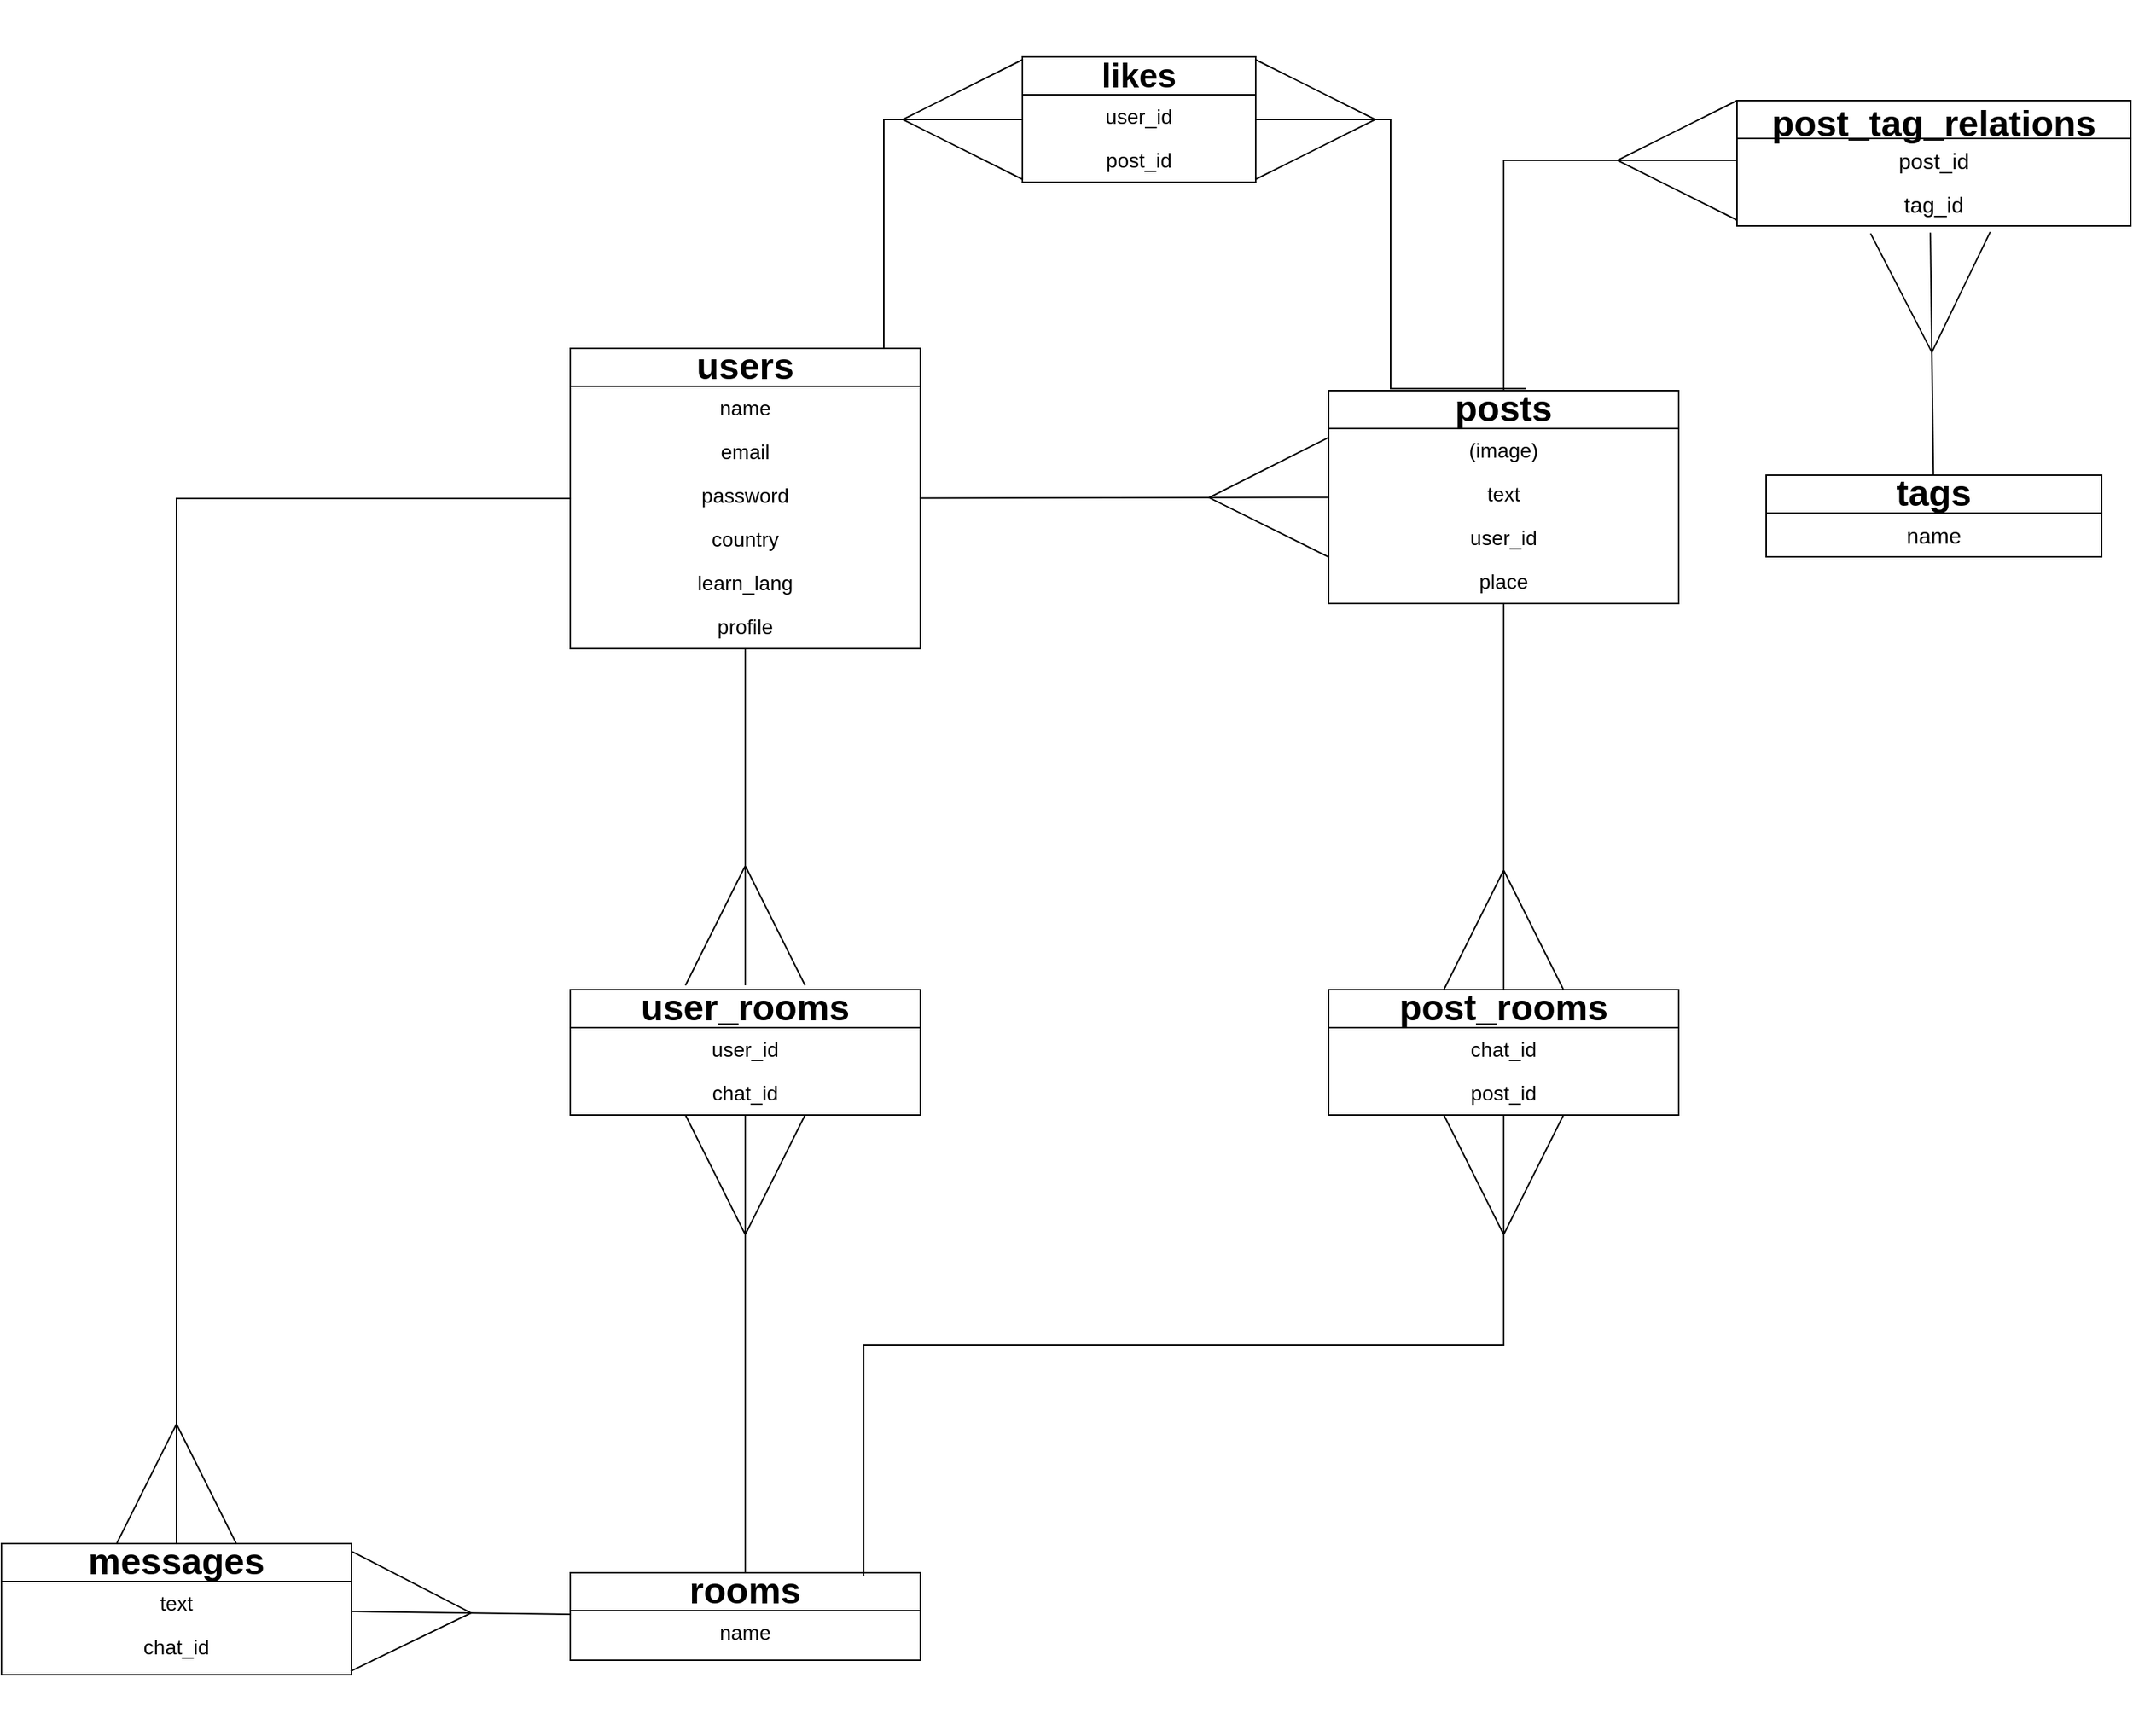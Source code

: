<mxfile version="13.6.5">
    <diagram id="rpppzsLynnNAf13KlVOm" name="ページ1">
        <mxGraphModel dx="2394" dy="3471" grid="1" gridSize="10" guides="1" tooltips="1" connect="1" arrows="1" fold="1" page="1" pageScale="1" pageWidth="827" pageHeight="1169" math="0" shadow="0">
            <root>
                <mxCell id="0"/>
                <mxCell id="1" parent="0"/>
                <mxCell id="35" style="edgeStyle=none;rounded=0;orthogonalLoop=1;jettySize=auto;html=1;entryX=0.5;entryY=0;entryDx=0;entryDy=0;fontSize=14;endArrow=ERmany;endFill=0;endSize=80;" parent="1" source="64" edge="1">
                    <mxGeometry relative="1" as="geometry">
                        <mxPoint x="-40" y="-1667" as="sourcePoint"/>
                        <mxPoint x="-40" y="-1403" as="targetPoint"/>
                    </mxGeometry>
                </mxCell>
                <mxCell id="43" style="edgeStyle=none;rounded=0;orthogonalLoop=1;jettySize=auto;html=1;endArrow=ERmany;endFill=0;endSize=80;fontSize=14;" parent="1" source="14" target="2" edge="1">
                    <mxGeometry relative="1" as="geometry"/>
                </mxCell>
                <mxCell id="62" style="edgeStyle=orthogonalEdgeStyle;rounded=0;orthogonalLoop=1;jettySize=auto;html=1;entryX=0.5;entryY=0;entryDx=0;entryDy=0;startArrow=none;startFill=0;startSize=80;sourcePerimeterSpacing=0;endArrow=ERmany;endFill=0;endSize=80;targetPerimeterSpacing=80;strokeWidth=1;fontSize=14;" parent="1" source="14" target="10" edge="1">
                    <mxGeometry relative="1" as="geometry"/>
                </mxCell>
                <mxCell id="14" value="users" style="swimlane;fontStyle=1;childLayout=stackLayout;horizontal=1;startSize=26;horizontalStack=0;resizeParent=1;resizeParentMax=0;resizeLast=0;collapsible=1;marginBottom=0;align=center;fontSize=25;verticalAlign=bottom;" parent="1" vertex="1">
                    <mxGeometry x="-160" y="-1840" width="240" height="206" as="geometry"/>
                </mxCell>
                <mxCell id="16" value="name" style="text;strokeColor=none;fillColor=none;spacingLeft=4;spacingRight=4;overflow=hidden;rotatable=0;points=[[0,0.5],[1,0.5]];portConstraint=eastwest;fontSize=14;align=center;" parent="14" vertex="1">
                    <mxGeometry y="26" width="240" height="30" as="geometry"/>
                </mxCell>
                <mxCell id="17" value="email" style="text;strokeColor=none;fillColor=none;spacingLeft=4;spacingRight=4;overflow=hidden;rotatable=0;points=[[0,0.5],[1,0.5]];portConstraint=eastwest;fontSize=14;align=center;" parent="14" vertex="1">
                    <mxGeometry y="56" width="240" height="30" as="geometry"/>
                </mxCell>
                <mxCell id="26" value="password" style="text;strokeColor=none;fillColor=none;spacingLeft=4;spacingRight=4;overflow=hidden;rotatable=0;points=[[0,0.5],[1,0.5]];portConstraint=eastwest;fontSize=14;align=center;" parent="14" vertex="1">
                    <mxGeometry y="86" width="240" height="30" as="geometry"/>
                </mxCell>
                <mxCell id="29" value="country" style="text;strokeColor=none;fillColor=none;spacingLeft=4;spacingRight=4;overflow=hidden;rotatable=0;points=[[0,0.5],[1,0.5]];portConstraint=eastwest;fontSize=14;align=center;" parent="14" vertex="1">
                    <mxGeometry y="116" width="240" height="30" as="geometry"/>
                </mxCell>
                <mxCell id="30" value="learn_lang" style="text;strokeColor=none;fillColor=none;spacingLeft=4;spacingRight=4;overflow=hidden;rotatable=0;points=[[0,0.5],[1,0.5]];portConstraint=eastwest;fontSize=14;align=center;" parent="14" vertex="1">
                    <mxGeometry y="146" width="240" height="30" as="geometry"/>
                </mxCell>
                <mxCell id="64" value="profile" style="text;strokeColor=none;fillColor=none;spacingLeft=4;spacingRight=4;overflow=hidden;rotatable=0;points=[[0,0.5],[1,0.5]];portConstraint=eastwest;fontSize=14;align=center;" parent="14" vertex="1">
                    <mxGeometry y="176" width="240" height="30" as="geometry"/>
                </mxCell>
                <mxCell id="18" value="user_rooms" style="swimlane;fontStyle=1;childLayout=stackLayout;horizontal=1;startSize=26;horizontalStack=0;resizeParent=1;resizeParentMax=0;resizeLast=0;collapsible=1;marginBottom=0;align=center;fontSize=25;verticalAlign=bottom;" parent="1" vertex="1">
                    <mxGeometry x="-160" y="-1400" width="240" height="86" as="geometry"/>
                </mxCell>
                <mxCell id="19" value="user_id" style="text;strokeColor=none;fillColor=none;spacingLeft=4;spacingRight=4;overflow=hidden;rotatable=0;points=[[0,0.5],[1,0.5]];portConstraint=eastwest;fontSize=14;align=center;" parent="18" vertex="1">
                    <mxGeometry y="26" width="240" height="30" as="geometry"/>
                </mxCell>
                <mxCell id="20" value="chat_id" style="text;strokeColor=none;fillColor=none;spacingLeft=4;spacingRight=4;overflow=hidden;rotatable=0;points=[[0,0.5],[1,0.5]];portConstraint=eastwest;fontSize=14;align=center;" parent="18" vertex="1">
                    <mxGeometry y="56" width="240" height="30" as="geometry"/>
                </mxCell>
                <mxCell id="36" style="edgeStyle=none;rounded=0;orthogonalLoop=1;jettySize=auto;html=1;endArrow=ERmany;endFill=0;endSize=80;fontSize=14;" parent="1" source="22" target="18" edge="1">
                    <mxGeometry relative="1" as="geometry"/>
                </mxCell>
                <mxCell id="37" style="edgeStyle=none;rounded=0;orthogonalLoop=1;jettySize=auto;html=1;endArrow=ERmany;endFill=0;endSize=80;fontSize=14;" parent="1" source="22" target="10" edge="1">
                    <mxGeometry relative="1" as="geometry"/>
                </mxCell>
                <mxCell id="22" value="rooms" style="swimlane;fontStyle=1;childLayout=stackLayout;horizontal=1;startSize=26;horizontalStack=0;resizeParent=1;resizeParentMax=0;resizeLast=0;collapsible=1;marginBottom=0;align=center;fontSize=25;verticalAlign=bottom;" parent="1" vertex="1">
                    <mxGeometry x="-160" y="-1000" width="240" height="60" as="geometry"/>
                </mxCell>
                <mxCell id="23" value="name" style="text;strokeColor=none;fillColor=none;spacingLeft=4;spacingRight=4;overflow=hidden;rotatable=0;points=[[0,0.5],[1,0.5]];portConstraint=eastwest;fontSize=14;align=center;" parent="22" vertex="1">
                    <mxGeometry y="26" width="240" height="34" as="geometry"/>
                </mxCell>
                <mxCell id="48" style="edgeStyle=elbowEdgeStyle;rounded=0;orthogonalLoop=1;jettySize=auto;elbow=vertical;html=1;entryX=0.838;entryY=0.033;entryDx=0;entryDy=0;entryPerimeter=0;startArrow=ERmany;startFill=0;endArrow=none;endFill=0;endSize=80;targetPerimeterSpacing=80;strokeWidth=1;fontSize=14;sourcePerimeterSpacing=0;startSize=80;" parent="1" source="6" target="22" edge="1">
                    <mxGeometry relative="1" as="geometry"/>
                </mxCell>
                <mxCell id="6" value="post_rooms" style="swimlane;fontStyle=1;childLayout=stackLayout;horizontal=1;startSize=26;horizontalStack=0;resizeParent=1;resizeParentMax=0;resizeLast=0;collapsible=1;marginBottom=0;align=center;fontSize=25;verticalAlign=bottom;" parent="1" vertex="1">
                    <mxGeometry x="360" y="-1400" width="240" height="86" as="geometry"/>
                </mxCell>
                <mxCell id="7" value="chat_id" style="text;strokeColor=none;fillColor=none;spacingLeft=4;spacingRight=4;overflow=hidden;rotatable=0;points=[[0,0.5],[1,0.5]];portConstraint=eastwest;fontSize=14;align=center;" parent="6" vertex="1">
                    <mxGeometry y="26" width="240" height="30" as="geometry"/>
                </mxCell>
                <mxCell id="8" value="post_id" style="text;strokeColor=none;fillColor=none;spacingLeft=4;spacingRight=4;overflow=hidden;rotatable=0;points=[[0,0.5],[1,0.5]];portConstraint=eastwest;fontSize=14;align=center;" parent="6" vertex="1">
                    <mxGeometry y="56" width="240" height="30" as="geometry"/>
                </mxCell>
                <mxCell id="38" style="edgeStyle=none;rounded=0;orthogonalLoop=1;jettySize=auto;html=1;endArrow=ERmany;endFill=0;endSize=80;fontSize=14;" parent="1" source="2" target="6" edge="1">
                    <mxGeometry relative="1" as="geometry"/>
                </mxCell>
                <mxCell id="81" style="edgeStyle=orthogonalEdgeStyle;rounded=0;orthogonalLoop=1;jettySize=auto;html=1;endArrow=ERmany;endFill=0;strokeWidth=1;endSize=80;" edge="1" parent="1" source="2" target="66">
                    <mxGeometry relative="1" as="geometry"/>
                </mxCell>
                <mxCell id="2" value="posts" style="swimlane;fontStyle=1;childLayout=stackLayout;horizontal=1;startSize=26;horizontalStack=0;resizeParent=1;resizeParentMax=0;resizeLast=0;collapsible=1;marginBottom=0;align=center;fontSize=25;verticalAlign=bottom;" parent="1" vertex="1">
                    <mxGeometry x="360" y="-1811" width="240" height="146" as="geometry"/>
                </mxCell>
                <mxCell id="3" value="(image)" style="text;strokeColor=none;fillColor=none;spacingLeft=4;spacingRight=4;overflow=hidden;rotatable=0;points=[[0,0.5],[1,0.5]];portConstraint=eastwest;fontSize=14;align=center;" parent="2" vertex="1">
                    <mxGeometry y="26" width="240" height="30" as="geometry"/>
                </mxCell>
                <mxCell id="4" value="text" style="text;strokeColor=none;fillColor=none;spacingLeft=4;spacingRight=4;overflow=hidden;rotatable=0;points=[[0,0.5],[1,0.5]];portConstraint=eastwest;fontSize=14;align=center;" parent="2" vertex="1">
                    <mxGeometry y="56" width="240" height="30" as="geometry"/>
                </mxCell>
                <mxCell id="5" value="user_id" style="text;strokeColor=none;fillColor=none;spacingLeft=4;spacingRight=4;overflow=hidden;rotatable=0;points=[[0,0.5],[1,0.5]];portConstraint=eastwest;fontSize=14;align=center;" parent="2" vertex="1">
                    <mxGeometry y="86" width="240" height="30" as="geometry"/>
                </mxCell>
                <mxCell id="63" value="place" style="text;strokeColor=none;fillColor=none;spacingLeft=4;spacingRight=4;overflow=hidden;rotatable=0;points=[[0,0.5],[1,0.5]];portConstraint=eastwest;fontSize=14;align=center;" parent="2" vertex="1">
                    <mxGeometry y="116" width="240" height="30" as="geometry"/>
                </mxCell>
                <mxCell id="55" style="edgeStyle=elbowEdgeStyle;rounded=0;orthogonalLoop=1;jettySize=auto;html=1;entryX=0.5;entryY=0;entryDx=0;entryDy=0;startArrow=ERmany;startFill=0;startSize=80;sourcePerimeterSpacing=0;endArrow=none;endFill=0;endSize=80;targetPerimeterSpacing=80;strokeWidth=1;fontSize=14;" parent="1" source="31" target="14" edge="1">
                    <mxGeometry relative="1" as="geometry"/>
                </mxCell>
                <mxCell id="56" style="edgeStyle=elbowEdgeStyle;rounded=0;orthogonalLoop=1;jettySize=auto;html=1;entryX=0.563;entryY=-0.009;entryDx=0;entryDy=0;entryPerimeter=0;startArrow=ERmany;startFill=0;startSize=80;sourcePerimeterSpacing=0;endArrow=none;endFill=0;endSize=80;targetPerimeterSpacing=80;strokeWidth=1;fontSize=14;" parent="1" source="31" target="2" edge="1">
                    <mxGeometry relative="1" as="geometry"/>
                </mxCell>
                <mxCell id="31" value="likes" style="swimlane;fontStyle=1;childLayout=stackLayout;horizontal=1;startSize=26;horizontalStack=0;resizeParent=1;resizeParentMax=0;resizeLast=0;collapsible=1;marginBottom=0;align=center;fontSize=23;verticalAlign=bottom;" parent="1" vertex="1">
                    <mxGeometry x="150" y="-2040" width="160" height="86" as="geometry"/>
                </mxCell>
                <mxCell id="32" value="user_id" style="text;strokeColor=none;fillColor=none;spacingLeft=4;spacingRight=4;overflow=hidden;rotatable=0;points=[[0,0.5],[1,0.5]];portConstraint=eastwest;fontSize=14;align=center;" parent="31" vertex="1">
                    <mxGeometry y="26" width="160" height="30" as="geometry"/>
                </mxCell>
                <mxCell id="33" value="post_id" style="text;strokeColor=none;fillColor=none;spacingLeft=4;spacingRight=4;overflow=hidden;rotatable=0;points=[[0,0.5],[1,0.5]];portConstraint=eastwest;fontSize=14;align=center;" parent="31" vertex="1">
                    <mxGeometry y="56" width="160" height="30" as="geometry"/>
                </mxCell>
                <mxCell id="10" value="messages" style="swimlane;fontStyle=1;childLayout=stackLayout;horizontal=1;startSize=26;horizontalStack=0;resizeParent=1;resizeParentMax=0;resizeLast=0;collapsible=1;marginBottom=0;align=center;fontSize=25;verticalAlign=bottom;" parent="1" vertex="1">
                    <mxGeometry x="-550" y="-1020" width="240" height="90" as="geometry"/>
                </mxCell>
                <mxCell id="11" value="text" style="text;strokeColor=none;fillColor=none;spacingLeft=4;spacingRight=4;overflow=hidden;rotatable=0;points=[[0,0.5],[1,0.5]];portConstraint=eastwest;fontSize=14;align=center;" parent="10" vertex="1">
                    <mxGeometry y="26" width="240" height="30" as="geometry"/>
                </mxCell>
                <mxCell id="12" value="chat_id" style="text;strokeColor=none;fillColor=none;spacingLeft=4;spacingRight=4;overflow=hidden;rotatable=0;points=[[0,0.5],[1,0.5]];portConstraint=eastwest;fontSize=14;align=center;" parent="10" vertex="1">
                    <mxGeometry y="56" width="240" height="34" as="geometry"/>
                </mxCell>
                <mxCell id="65" value="post_tag_relations" style="swimlane;fontStyle=1;childLayout=stackLayout;horizontal=1;startSize=26;horizontalStack=0;resizeParent=1;resizeParentMax=0;resizeLast=0;collapsible=1;marginBottom=0;align=center;fontSize=25;" parent="1" vertex="1">
                    <mxGeometry x="640" y="-2010" width="270" height="86" as="geometry"/>
                </mxCell>
                <mxCell id="66" value="post_id" style="text;strokeColor=none;fillColor=none;spacingLeft=4;spacingRight=4;overflow=hidden;rotatable=0;points=[[0,0.5],[1,0.5]];portConstraint=eastwest;fontSize=15;align=center;" parent="65" vertex="1">
                    <mxGeometry y="26" width="270" height="30" as="geometry"/>
                </mxCell>
                <mxCell id="67" value="tag_id" style="text;strokeColor=none;fillColor=none;spacingLeft=4;spacingRight=4;overflow=hidden;rotatable=0;points=[[0,0.5],[1,0.5]];portConstraint=eastwest;fontSize=15;align=center;" parent="65" vertex="1">
                    <mxGeometry y="56" width="270" height="30" as="geometry"/>
                </mxCell>
                <mxCell id="83" style="edgeStyle=none;rounded=0;orthogonalLoop=1;jettySize=auto;html=1;entryX=0.491;entryY=1.156;entryDx=0;entryDy=0;entryPerimeter=0;endArrow=ERmany;endFill=0;endSize=80;strokeWidth=1;" edge="1" parent="1" source="74" target="67">
                    <mxGeometry relative="1" as="geometry"/>
                </mxCell>
                <mxCell id="74" value="tags" style="swimlane;fontStyle=1;childLayout=stackLayout;horizontal=1;startSize=26;horizontalStack=0;resizeParent=1;resizeParentMax=0;resizeLast=0;collapsible=1;marginBottom=0;align=center;fontSize=25;verticalAlign=bottom;" parent="1" vertex="1">
                    <mxGeometry x="660" y="-1753" width="230" height="56" as="geometry"/>
                </mxCell>
                <mxCell id="75" value="name" style="text;strokeColor=none;fillColor=none;spacingLeft=4;spacingRight=4;overflow=hidden;rotatable=0;points=[[0,0.5],[1,0.5]];portConstraint=eastwest;fontSize=15;align=center;" parent="74" vertex="1">
                    <mxGeometry y="26" width="230" height="30" as="geometry"/>
                </mxCell>
            </root>
        </mxGraphModel>
    </diagram>
</mxfile>